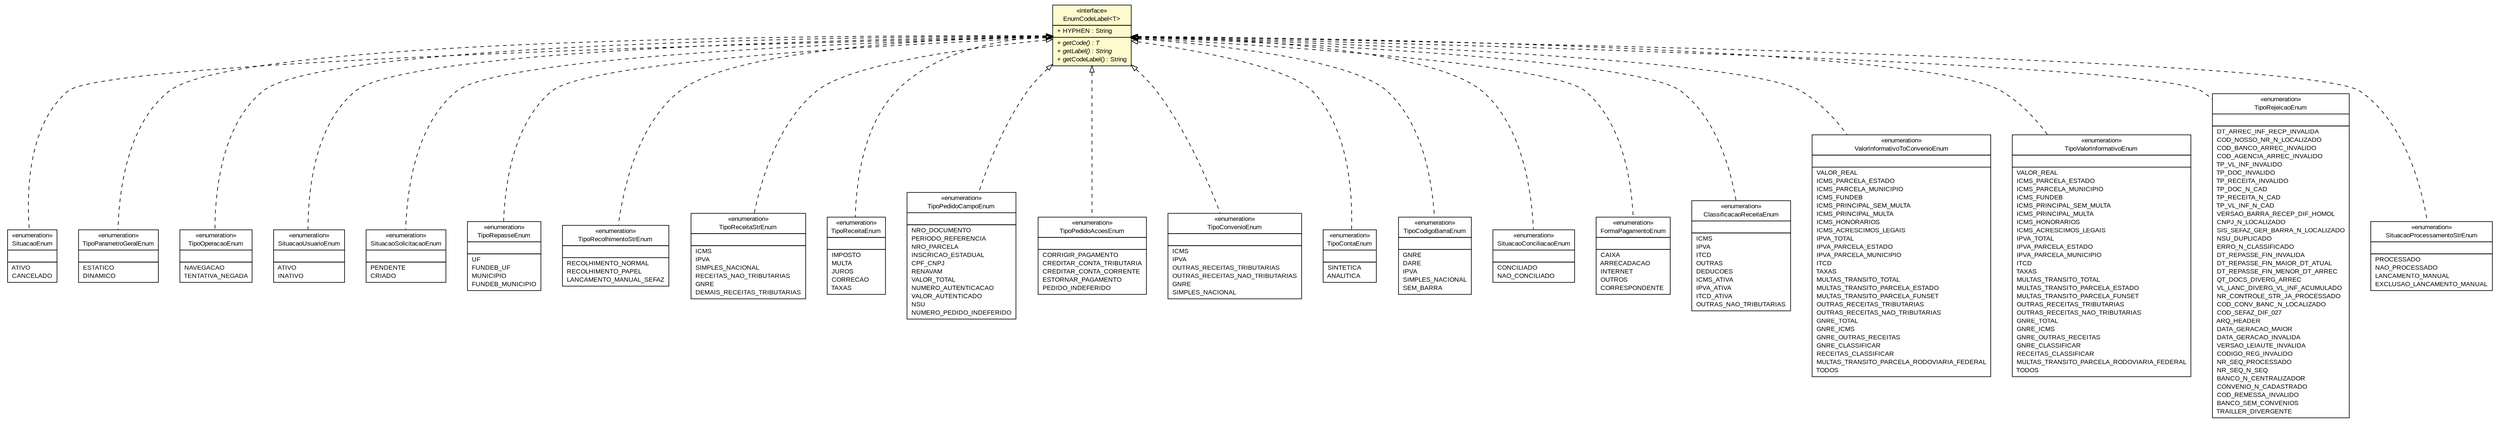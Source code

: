 #!/usr/local/bin/dot
#
# Class diagram 
# Generated by UMLGraph version R5_6 (http://www.umlgraph.org/)
#

digraph G {
	edge [fontname="arial",fontsize=10,labelfontname="arial",labelfontsize=10];
	node [fontname="arial",fontsize=10,shape=plaintext];
	nodesep=0.25;
	ranksep=0.5;
	// br.gov.to.sefaz.persistence.enums.SituacaoEnum
	c363456 [label=<<table title="br.gov.to.sefaz.persistence.enums.SituacaoEnum" border="0" cellborder="1" cellspacing="0" cellpadding="2" port="p" href="./SituacaoEnum.html">
		<tr><td><table border="0" cellspacing="0" cellpadding="1">
<tr><td align="center" balign="center"> &#171;enumeration&#187; </td></tr>
<tr><td align="center" balign="center"> SituacaoEnum </td></tr>
		</table></td></tr>
		<tr><td><table border="0" cellspacing="0" cellpadding="1">
<tr><td align="left" balign="left">  </td></tr>
		</table></td></tr>
		<tr><td><table border="0" cellspacing="0" cellpadding="1">
<tr><td align="left" balign="left"> ATIVO </td></tr>
<tr><td align="left" balign="left"> CANCELADO </td></tr>
		</table></td></tr>
		</table>>, URL="./SituacaoEnum.html", fontname="arial", fontcolor="black", fontsize=10.0];
	// br.gov.to.sefaz.persistence.enums.EnumCodeLabel<T>
	c363457 [label=<<table title="br.gov.to.sefaz.persistence.enums.EnumCodeLabel" border="0" cellborder="1" cellspacing="0" cellpadding="2" port="p" bgcolor="lemonChiffon" href="./EnumCodeLabel.html">
		<tr><td><table border="0" cellspacing="0" cellpadding="1">
<tr><td align="center" balign="center"> &#171;interface&#187; </td></tr>
<tr><td align="center" balign="center"> EnumCodeLabel&lt;T&gt; </td></tr>
		</table></td></tr>
		<tr><td><table border="0" cellspacing="0" cellpadding="1">
<tr><td align="left" balign="left"> + HYPHEN : String </td></tr>
		</table></td></tr>
		<tr><td><table border="0" cellspacing="0" cellpadding="1">
<tr><td align="left" balign="left"><font face="arial italic" point-size="10.0"> + getCode() : T </font></td></tr>
<tr><td align="left" balign="left"><font face="arial italic" point-size="10.0"> + getLabel() : String </font></td></tr>
<tr><td align="left" balign="left"> + getCodeLabel() : String </td></tr>
		</table></td></tr>
		</table>>, URL="./EnumCodeLabel.html", fontname="arial", fontcolor="black", fontsize=10.0];
	// br.gov.to.sefaz.par.gestao.persistence.enums.TipoParametroGeralEnum
	c363599 [label=<<table title="br.gov.to.sefaz.par.gestao.persistence.enums.TipoParametroGeralEnum" border="0" cellborder="1" cellspacing="0" cellpadding="2" port="p" href="../../par/gestao/persistence/enums/TipoParametroGeralEnum.html">
		<tr><td><table border="0" cellspacing="0" cellpadding="1">
<tr><td align="center" balign="center"> &#171;enumeration&#187; </td></tr>
<tr><td align="center" balign="center"> TipoParametroGeralEnum </td></tr>
		</table></td></tr>
		<tr><td><table border="0" cellspacing="0" cellpadding="1">
<tr><td align="left" balign="left">  </td></tr>
		</table></td></tr>
		<tr><td><table border="0" cellspacing="0" cellpadding="1">
<tr><td align="left" balign="left"> ESTATICO </td></tr>
<tr><td align="left" balign="left"> DINAMICO </td></tr>
		</table></td></tr>
		</table>>, URL="../../par/gestao/persistence/enums/TipoParametroGeralEnum.html", fontname="arial", fontcolor="black", fontsize=10.0];
	// br.gov.to.sefaz.seg.persistence.enums.TipoOperacaoEnum
	c363790 [label=<<table title="br.gov.to.sefaz.seg.persistence.enums.TipoOperacaoEnum" border="0" cellborder="1" cellspacing="0" cellpadding="2" port="p" href="../../seg/persistence/enums/TipoOperacaoEnum.html">
		<tr><td><table border="0" cellspacing="0" cellpadding="1">
<tr><td align="center" balign="center"> &#171;enumeration&#187; </td></tr>
<tr><td align="center" balign="center"> TipoOperacaoEnum </td></tr>
		</table></td></tr>
		<tr><td><table border="0" cellspacing="0" cellpadding="1">
<tr><td align="left" balign="left">  </td></tr>
		</table></td></tr>
		<tr><td><table border="0" cellspacing="0" cellpadding="1">
<tr><td align="left" balign="left"> NAVEGACAO </td></tr>
<tr><td align="left" balign="left"> TENTATIVA_NEGADA </td></tr>
		</table></td></tr>
		</table>>, URL="../../seg/persistence/enums/TipoOperacaoEnum.html", fontname="arial", fontcolor="black", fontsize=10.0];
	// br.gov.to.sefaz.seg.persistence.enums.SituacaoUsuarioEnum
	c363791 [label=<<table title="br.gov.to.sefaz.seg.persistence.enums.SituacaoUsuarioEnum" border="0" cellborder="1" cellspacing="0" cellpadding="2" port="p" href="../../seg/persistence/enums/SituacaoUsuarioEnum.html">
		<tr><td><table border="0" cellspacing="0" cellpadding="1">
<tr><td align="center" balign="center"> &#171;enumeration&#187; </td></tr>
<tr><td align="center" balign="center"> SituacaoUsuarioEnum </td></tr>
		</table></td></tr>
		<tr><td><table border="0" cellspacing="0" cellpadding="1">
<tr><td align="left" balign="left">  </td></tr>
		</table></td></tr>
		<tr><td><table border="0" cellspacing="0" cellpadding="1">
<tr><td align="left" balign="left"> ATIVO </td></tr>
<tr><td align="left" balign="left"> INATIVO </td></tr>
		</table></td></tr>
		</table>>, URL="../../seg/persistence/enums/SituacaoUsuarioEnum.html", fontname="arial", fontcolor="black", fontsize=10.0];
	// br.gov.to.sefaz.seg.persistence.enums.SituacaoSolicitacaoEnum
	c363792 [label=<<table title="br.gov.to.sefaz.seg.persistence.enums.SituacaoSolicitacaoEnum" border="0" cellborder="1" cellspacing="0" cellpadding="2" port="p" href="../../seg/persistence/enums/SituacaoSolicitacaoEnum.html">
		<tr><td><table border="0" cellspacing="0" cellpadding="1">
<tr><td align="center" balign="center"> &#171;enumeration&#187; </td></tr>
<tr><td align="center" balign="center"> SituacaoSolicitacaoEnum </td></tr>
		</table></td></tr>
		<tr><td><table border="0" cellspacing="0" cellpadding="1">
<tr><td align="left" balign="left">  </td></tr>
		</table></td></tr>
		<tr><td><table border="0" cellspacing="0" cellpadding="1">
<tr><td align="left" balign="left"> PENDENTE </td></tr>
<tr><td align="left" balign="left"> CRIADO </td></tr>
		</table></td></tr>
		</table>>, URL="../../seg/persistence/enums/SituacaoSolicitacaoEnum.html", fontname="arial", fontcolor="black", fontsize=10.0];
	// br.gov.to.sefaz.arr.persistence.enums.TipoRepasseEnum
	c364039 [label=<<table title="br.gov.to.sefaz.arr.persistence.enums.TipoRepasseEnum" border="0" cellborder="1" cellspacing="0" cellpadding="2" port="p" href="../../arr/persistence/enums/TipoRepasseEnum.html">
		<tr><td><table border="0" cellspacing="0" cellpadding="1">
<tr><td align="center" balign="center"> &#171;enumeration&#187; </td></tr>
<tr><td align="center" balign="center"> TipoRepasseEnum </td></tr>
		</table></td></tr>
		<tr><td><table border="0" cellspacing="0" cellpadding="1">
<tr><td align="left" balign="left">  </td></tr>
		</table></td></tr>
		<tr><td><table border="0" cellspacing="0" cellpadding="1">
<tr><td align="left" balign="left"> UF </td></tr>
<tr><td align="left" balign="left"> FUNDEB_UF </td></tr>
<tr><td align="left" balign="left"> MUNICIPIO </td></tr>
<tr><td align="left" balign="left"> FUNDEB_MUNICIPIO </td></tr>
		</table></td></tr>
		</table>>, URL="../../arr/persistence/enums/TipoRepasseEnum.html", fontname="arial", fontcolor="black", fontsize=10.0];
	// br.gov.to.sefaz.arr.persistence.enums.TipoRecolhimentoStrEnum
	c364040 [label=<<table title="br.gov.to.sefaz.arr.persistence.enums.TipoRecolhimentoStrEnum" border="0" cellborder="1" cellspacing="0" cellpadding="2" port="p" href="../../arr/persistence/enums/TipoRecolhimentoStrEnum.html">
		<tr><td><table border="0" cellspacing="0" cellpadding="1">
<tr><td align="center" balign="center"> &#171;enumeration&#187; </td></tr>
<tr><td align="center" balign="center"> TipoRecolhimentoStrEnum </td></tr>
		</table></td></tr>
		<tr><td><table border="0" cellspacing="0" cellpadding="1">
<tr><td align="left" balign="left">  </td></tr>
		</table></td></tr>
		<tr><td><table border="0" cellspacing="0" cellpadding="1">
<tr><td align="left" balign="left"> RECOLHIMENTO_NORMAL </td></tr>
<tr><td align="left" balign="left"> RECOLHIMENTO_PAPEL </td></tr>
<tr><td align="left" balign="left"> LANCAMENTO_MANUAL_SEFAZ </td></tr>
		</table></td></tr>
		</table>>, URL="../../arr/persistence/enums/TipoRecolhimentoStrEnum.html", fontname="arial", fontcolor="black", fontsize=10.0];
	// br.gov.to.sefaz.arr.persistence.enums.TipoReceitaStrEnum
	c364041 [label=<<table title="br.gov.to.sefaz.arr.persistence.enums.TipoReceitaStrEnum" border="0" cellborder="1" cellspacing="0" cellpadding="2" port="p" href="../../arr/persistence/enums/TipoReceitaStrEnum.html">
		<tr><td><table border="0" cellspacing="0" cellpadding="1">
<tr><td align="center" balign="center"> &#171;enumeration&#187; </td></tr>
<tr><td align="center" balign="center"> TipoReceitaStrEnum </td></tr>
		</table></td></tr>
		<tr><td><table border="0" cellspacing="0" cellpadding="1">
<tr><td align="left" balign="left">  </td></tr>
		</table></td></tr>
		<tr><td><table border="0" cellspacing="0" cellpadding="1">
<tr><td align="left" balign="left"> ICMS </td></tr>
<tr><td align="left" balign="left"> IPVA </td></tr>
<tr><td align="left" balign="left"> SIMPLES_NACIONAL </td></tr>
<tr><td align="left" balign="left"> RECEITAS_NAO_TRIBUTARIAS </td></tr>
<tr><td align="left" balign="left"> GNRE </td></tr>
<tr><td align="left" balign="left"> DEMAIS_RECEITAS_TRIBUTARIAS </td></tr>
		</table></td></tr>
		</table>>, URL="../../arr/persistence/enums/TipoReceitaStrEnum.html", fontname="arial", fontcolor="black", fontsize=10.0];
	// br.gov.to.sefaz.arr.persistence.enums.TipoReceitaEnum
	c364042 [label=<<table title="br.gov.to.sefaz.arr.persistence.enums.TipoReceitaEnum" border="0" cellborder="1" cellspacing="0" cellpadding="2" port="p" href="../../arr/persistence/enums/TipoReceitaEnum.html">
		<tr><td><table border="0" cellspacing="0" cellpadding="1">
<tr><td align="center" balign="center"> &#171;enumeration&#187; </td></tr>
<tr><td align="center" balign="center"> TipoReceitaEnum </td></tr>
		</table></td></tr>
		<tr><td><table border="0" cellspacing="0" cellpadding="1">
<tr><td align="left" balign="left">  </td></tr>
		</table></td></tr>
		<tr><td><table border="0" cellspacing="0" cellpadding="1">
<tr><td align="left" balign="left"> IMPOSTO </td></tr>
<tr><td align="left" balign="left"> MULTA </td></tr>
<tr><td align="left" balign="left"> JUROS </td></tr>
<tr><td align="left" balign="left"> CORRECAO </td></tr>
<tr><td align="left" balign="left"> TAXAS </td></tr>
		</table></td></tr>
		</table>>, URL="../../arr/persistence/enums/TipoReceitaEnum.html", fontname="arial", fontcolor="black", fontsize=10.0];
	// br.gov.to.sefaz.arr.persistence.enums.TipoPedidoCampoEnum
	c364044 [label=<<table title="br.gov.to.sefaz.arr.persistence.enums.TipoPedidoCampoEnum" border="0" cellborder="1" cellspacing="0" cellpadding="2" port="p" href="../../arr/persistence/enums/TipoPedidoCampoEnum.html">
		<tr><td><table border="0" cellspacing="0" cellpadding="1">
<tr><td align="center" balign="center"> &#171;enumeration&#187; </td></tr>
<tr><td align="center" balign="center"> TipoPedidoCampoEnum </td></tr>
		</table></td></tr>
		<tr><td><table border="0" cellspacing="0" cellpadding="1">
<tr><td align="left" balign="left">  </td></tr>
		</table></td></tr>
		<tr><td><table border="0" cellspacing="0" cellpadding="1">
<tr><td align="left" balign="left"> NRO_DOCUMENTO </td></tr>
<tr><td align="left" balign="left"> PERIODO_REFERENCIA </td></tr>
<tr><td align="left" balign="left"> NRO_PARCELA </td></tr>
<tr><td align="left" balign="left"> INSCRICAO_ESTADUAL </td></tr>
<tr><td align="left" balign="left"> CPF_CNPJ </td></tr>
<tr><td align="left" balign="left"> RENAVAM </td></tr>
<tr><td align="left" balign="left"> VALOR_TOTAL </td></tr>
<tr><td align="left" balign="left"> NUMERO_AUTENTICACAO </td></tr>
<tr><td align="left" balign="left"> VALOR_AUTENTICADO </td></tr>
<tr><td align="left" balign="left"> NSU </td></tr>
<tr><td align="left" balign="left"> NUMERO_PEDIDO_INDEFERIDO </td></tr>
		</table></td></tr>
		</table>>, URL="../../arr/persistence/enums/TipoPedidoCampoEnum.html", fontname="arial", fontcolor="black", fontsize=10.0];
	// br.gov.to.sefaz.arr.persistence.enums.TipoPedidoAcoesEnum
	c364045 [label=<<table title="br.gov.to.sefaz.arr.persistence.enums.TipoPedidoAcoesEnum" border="0" cellborder="1" cellspacing="0" cellpadding="2" port="p" href="../../arr/persistence/enums/TipoPedidoAcoesEnum.html">
		<tr><td><table border="0" cellspacing="0" cellpadding="1">
<tr><td align="center" balign="center"> &#171;enumeration&#187; </td></tr>
<tr><td align="center" balign="center"> TipoPedidoAcoesEnum </td></tr>
		</table></td></tr>
		<tr><td><table border="0" cellspacing="0" cellpadding="1">
<tr><td align="left" balign="left">  </td></tr>
		</table></td></tr>
		<tr><td><table border="0" cellspacing="0" cellpadding="1">
<tr><td align="left" balign="left"> CORRIGIR_PAGAMENTO </td></tr>
<tr><td align="left" balign="left"> CREDITAR_CONTA_TRIBUTARIA </td></tr>
<tr><td align="left" balign="left"> CREDITAR_CONTA_CORRENTE </td></tr>
<tr><td align="left" balign="left"> ESTORNAR_PAGAMENTO </td></tr>
<tr><td align="left" balign="left"> PEDIDO_INDEFERIDO </td></tr>
		</table></td></tr>
		</table>>, URL="../../arr/persistence/enums/TipoPedidoAcoesEnum.html", fontname="arial", fontcolor="black", fontsize=10.0];
	// br.gov.to.sefaz.arr.persistence.enums.TipoConvenioEnum
	c364047 [label=<<table title="br.gov.to.sefaz.arr.persistence.enums.TipoConvenioEnum" border="0" cellborder="1" cellspacing="0" cellpadding="2" port="p" href="../../arr/persistence/enums/TipoConvenioEnum.html">
		<tr><td><table border="0" cellspacing="0" cellpadding="1">
<tr><td align="center" balign="center"> &#171;enumeration&#187; </td></tr>
<tr><td align="center" balign="center"> TipoConvenioEnum </td></tr>
		</table></td></tr>
		<tr><td><table border="0" cellspacing="0" cellpadding="1">
<tr><td align="left" balign="left">  </td></tr>
		</table></td></tr>
		<tr><td><table border="0" cellspacing="0" cellpadding="1">
<tr><td align="left" balign="left"> ICMS </td></tr>
<tr><td align="left" balign="left"> IPVA </td></tr>
<tr><td align="left" balign="left"> OUTRAS_RECEITAS_TRIBUTARIAS </td></tr>
<tr><td align="left" balign="left"> OUTRAS_RECEITAS_NAO_TRIBUTARIAS </td></tr>
<tr><td align="left" balign="left"> GNRE </td></tr>
<tr><td align="left" balign="left"> SIMPLES_NACIONAL </td></tr>
		</table></td></tr>
		</table>>, URL="../../arr/persistence/enums/TipoConvenioEnum.html", fontname="arial", fontcolor="black", fontsize=10.0];
	// br.gov.to.sefaz.arr.persistence.enums.TipoContaEnum
	c364048 [label=<<table title="br.gov.to.sefaz.arr.persistence.enums.TipoContaEnum" border="0" cellborder="1" cellspacing="0" cellpadding="2" port="p" href="../../arr/persistence/enums/TipoContaEnum.html">
		<tr><td><table border="0" cellspacing="0" cellpadding="1">
<tr><td align="center" balign="center"> &#171;enumeration&#187; </td></tr>
<tr><td align="center" balign="center"> TipoContaEnum </td></tr>
		</table></td></tr>
		<tr><td><table border="0" cellspacing="0" cellpadding="1">
<tr><td align="left" balign="left">  </td></tr>
		</table></td></tr>
		<tr><td><table border="0" cellspacing="0" cellpadding="1">
<tr><td align="left" balign="left"> SINTETICA </td></tr>
<tr><td align="left" balign="left"> ANALITICA </td></tr>
		</table></td></tr>
		</table>>, URL="../../arr/persistence/enums/TipoContaEnum.html", fontname="arial", fontcolor="black", fontsize=10.0];
	// br.gov.to.sefaz.arr.persistence.enums.TipoCodigoBarraEnum
	c364049 [label=<<table title="br.gov.to.sefaz.arr.persistence.enums.TipoCodigoBarraEnum" border="0" cellborder="1" cellspacing="0" cellpadding="2" port="p" href="../../arr/persistence/enums/TipoCodigoBarraEnum.html">
		<tr><td><table border="0" cellspacing="0" cellpadding="1">
<tr><td align="center" balign="center"> &#171;enumeration&#187; </td></tr>
<tr><td align="center" balign="center"> TipoCodigoBarraEnum </td></tr>
		</table></td></tr>
		<tr><td><table border="0" cellspacing="0" cellpadding="1">
<tr><td align="left" balign="left">  </td></tr>
		</table></td></tr>
		<tr><td><table border="0" cellspacing="0" cellpadding="1">
<tr><td align="left" balign="left"> GNRE </td></tr>
<tr><td align="left" balign="left"> DARE </td></tr>
<tr><td align="left" balign="left"> IPVA </td></tr>
<tr><td align="left" balign="left"> SIMPLES_NACIONAL </td></tr>
<tr><td align="left" balign="left"> SEM_BARRA </td></tr>
		</table></td></tr>
		</table>>, URL="../../arr/persistence/enums/TipoCodigoBarraEnum.html", fontname="arial", fontcolor="black", fontsize=10.0];
	// br.gov.to.sefaz.arr.persistence.enums.SituacaoConciliacaoEnum
	c364051 [label=<<table title="br.gov.to.sefaz.arr.persistence.enums.SituacaoConciliacaoEnum" border="0" cellborder="1" cellspacing="0" cellpadding="2" port="p" href="../../arr/persistence/enums/SituacaoConciliacaoEnum.html">
		<tr><td><table border="0" cellspacing="0" cellpadding="1">
<tr><td align="center" balign="center"> &#171;enumeration&#187; </td></tr>
<tr><td align="center" balign="center"> SituacaoConciliacaoEnum </td></tr>
		</table></td></tr>
		<tr><td><table border="0" cellspacing="0" cellpadding="1">
<tr><td align="left" balign="left">  </td></tr>
		</table></td></tr>
		<tr><td><table border="0" cellspacing="0" cellpadding="1">
<tr><td align="left" balign="left"> CONCILIADO </td></tr>
<tr><td align="left" balign="left"> NAO_CONCILIADO </td></tr>
		</table></td></tr>
		</table>>, URL="../../arr/persistence/enums/SituacaoConciliacaoEnum.html", fontname="arial", fontcolor="black", fontsize=10.0];
	// br.gov.to.sefaz.arr.persistence.enums.FormaPagamentoEnum
	c364053 [label=<<table title="br.gov.to.sefaz.arr.persistence.enums.FormaPagamentoEnum" border="0" cellborder="1" cellspacing="0" cellpadding="2" port="p" href="../../arr/persistence/enums/FormaPagamentoEnum.html">
		<tr><td><table border="0" cellspacing="0" cellpadding="1">
<tr><td align="center" balign="center"> &#171;enumeration&#187; </td></tr>
<tr><td align="center" balign="center"> FormaPagamentoEnum </td></tr>
		</table></td></tr>
		<tr><td><table border="0" cellspacing="0" cellpadding="1">
<tr><td align="left" balign="left">  </td></tr>
		</table></td></tr>
		<tr><td><table border="0" cellspacing="0" cellpadding="1">
<tr><td align="left" balign="left"> CAIXA </td></tr>
<tr><td align="left" balign="left"> ARRECADACAO </td></tr>
<tr><td align="left" balign="left"> INTERNET </td></tr>
<tr><td align="left" balign="left"> OUTROS </td></tr>
<tr><td align="left" balign="left"> CORRESPONDENTE </td></tr>
		</table></td></tr>
		</table>>, URL="../../arr/persistence/enums/FormaPagamentoEnum.html", fontname="arial", fontcolor="black", fontsize=10.0];
	// br.gov.to.sefaz.arr.persistence.enums.ClassificacaoReceitaEnum
	c364055 [label=<<table title="br.gov.to.sefaz.arr.persistence.enums.ClassificacaoReceitaEnum" border="0" cellborder="1" cellspacing="0" cellpadding="2" port="p" href="../../arr/persistence/enums/ClassificacaoReceitaEnum.html">
		<tr><td><table border="0" cellspacing="0" cellpadding="1">
<tr><td align="center" balign="center"> &#171;enumeration&#187; </td></tr>
<tr><td align="center" balign="center"> ClassificacaoReceitaEnum </td></tr>
		</table></td></tr>
		<tr><td><table border="0" cellspacing="0" cellpadding="1">
<tr><td align="left" balign="left">  </td></tr>
		</table></td></tr>
		<tr><td><table border="0" cellspacing="0" cellpadding="1">
<tr><td align="left" balign="left"> ICMS </td></tr>
<tr><td align="left" balign="left"> IPVA </td></tr>
<tr><td align="left" balign="left"> ITCD </td></tr>
<tr><td align="left" balign="left"> OUTRAS </td></tr>
<tr><td align="left" balign="left"> DEDUCOES </td></tr>
<tr><td align="left" balign="left"> ICMS_ATIVA </td></tr>
<tr><td align="left" balign="left"> IPVA_ATIVA </td></tr>
<tr><td align="left" balign="left"> ITCD_ATIVA </td></tr>
<tr><td align="left" balign="left"> OUTRAS_NAO_TRIBUTARIAS </td></tr>
		</table></td></tr>
		</table>>, URL="../../arr/persistence/enums/ClassificacaoReceitaEnum.html", fontname="arial", fontcolor="black", fontsize=10.0];
	// br.gov.to.sefaz.arr.processamento.converter.str.ValorInformativoToConvenioEnum
	c364093 [label=<<table title="br.gov.to.sefaz.arr.processamento.converter.str.ValorInformativoToConvenioEnum" border="0" cellborder="1" cellspacing="0" cellpadding="2" port="p" href="../../arr/processamento/converter/str/ValorInformativoToConvenioEnum.html">
		<tr><td><table border="0" cellspacing="0" cellpadding="1">
<tr><td align="center" balign="center"> &#171;enumeration&#187; </td></tr>
<tr><td align="center" balign="center"> ValorInformativoToConvenioEnum </td></tr>
		</table></td></tr>
		<tr><td><table border="0" cellspacing="0" cellpadding="1">
<tr><td align="left" balign="left">  </td></tr>
		</table></td></tr>
		<tr><td><table border="0" cellspacing="0" cellpadding="1">
<tr><td align="left" balign="left"> VALOR_REAL </td></tr>
<tr><td align="left" balign="left"> ICMS_PARCELA_ESTADO </td></tr>
<tr><td align="left" balign="left"> ICMS_PARCELA_MUNICIPIO </td></tr>
<tr><td align="left" balign="left"> ICMS_FUNDEB </td></tr>
<tr><td align="left" balign="left"> ICMS_PRINCIPAL_SEM_MULTA </td></tr>
<tr><td align="left" balign="left"> ICMS_PRINCIPAL_MULTA </td></tr>
<tr><td align="left" balign="left"> ICMS_HONORARIOS </td></tr>
<tr><td align="left" balign="left"> ICMS_ACRESCIMOS_LEGAIS </td></tr>
<tr><td align="left" balign="left"> IPVA_TOTAL </td></tr>
<tr><td align="left" balign="left"> IPVA_PARCELA_ESTADO </td></tr>
<tr><td align="left" balign="left"> IPVA_PARCELA_MUNICIPIO </td></tr>
<tr><td align="left" balign="left"> ITCD </td></tr>
<tr><td align="left" balign="left"> TAXAS </td></tr>
<tr><td align="left" balign="left"> MULTAS_TRANSITO_TOTAL </td></tr>
<tr><td align="left" balign="left"> MULTAS_TRANSITO_PARCELA_ESTADO </td></tr>
<tr><td align="left" balign="left"> MULTAS_TRANSITO_PARCELA_FUNSET </td></tr>
<tr><td align="left" balign="left"> OUTRAS_RECEITAS_TRIBUTARIAS </td></tr>
<tr><td align="left" balign="left"> OUTRAS_RECEITAS_NAO_TRIBUTARIAS </td></tr>
<tr><td align="left" balign="left"> GNRE_TOTAL </td></tr>
<tr><td align="left" balign="left"> GNRE_ICMS </td></tr>
<tr><td align="left" balign="left"> GNRE_OUTRAS_RECEITAS </td></tr>
<tr><td align="left" balign="left"> GNRE_CLASSIFICAR </td></tr>
<tr><td align="left" balign="left"> RECEITAS_CLASSIFICAR </td></tr>
<tr><td align="left" balign="left"> MULTAS_TRANSITO_PARCELA_RODOVIARIA_FEDERAL </td></tr>
<tr><td align="left" balign="left"> TODOS </td></tr>
		</table></td></tr>
		</table>>, URL="../../arr/processamento/converter/str/ValorInformativoToConvenioEnum.html", fontname="arial", fontcolor="black", fontsize=10.0];
	// br.gov.to.sefaz.arr.processamento.domain.str.TipoValorInformativoEnum
	c364118 [label=<<table title="br.gov.to.sefaz.arr.processamento.domain.str.TipoValorInformativoEnum" border="0" cellborder="1" cellspacing="0" cellpadding="2" port="p" href="../../arr/processamento/domain/str/TipoValorInformativoEnum.html">
		<tr><td><table border="0" cellspacing="0" cellpadding="1">
<tr><td align="center" balign="center"> &#171;enumeration&#187; </td></tr>
<tr><td align="center" balign="center"> TipoValorInformativoEnum </td></tr>
		</table></td></tr>
		<tr><td><table border="0" cellspacing="0" cellpadding="1">
<tr><td align="left" balign="left">  </td></tr>
		</table></td></tr>
		<tr><td><table border="0" cellspacing="0" cellpadding="1">
<tr><td align="left" balign="left"> VALOR_REAL </td></tr>
<tr><td align="left" balign="left"> ICMS_PARCELA_ESTADO </td></tr>
<tr><td align="left" balign="left"> ICMS_PARCELA_MUNICIPIO </td></tr>
<tr><td align="left" balign="left"> ICMS_FUNDEB </td></tr>
<tr><td align="left" balign="left"> ICMS_PRINCIPAL_SEM_MULTA </td></tr>
<tr><td align="left" balign="left"> ICMS_PRINCIPAL_MULTA </td></tr>
<tr><td align="left" balign="left"> ICMS_HONORARIOS </td></tr>
<tr><td align="left" balign="left"> ICMS_ACRESCIMOS_LEGAIS </td></tr>
<tr><td align="left" balign="left"> IPVA_TOTAL </td></tr>
<tr><td align="left" balign="left"> IPVA_PARCELA_ESTADO </td></tr>
<tr><td align="left" balign="left"> IPVA_PARCELA_MUNICIPIO </td></tr>
<tr><td align="left" balign="left"> ITCD </td></tr>
<tr><td align="left" balign="left"> TAXAS </td></tr>
<tr><td align="left" balign="left"> MULTAS_TRANSITO_TOTAL </td></tr>
<tr><td align="left" balign="left"> MULTAS_TRANSITO_PARCELA_ESTADO </td></tr>
<tr><td align="left" balign="left"> MULTAS_TRANSITO_PARCELA_FUNSET </td></tr>
<tr><td align="left" balign="left"> OUTRAS_RECEITAS_TRIBUTARIAS </td></tr>
<tr><td align="left" balign="left"> OUTRAS_RECEITAS_NAO_TRIBUTARIAS </td></tr>
<tr><td align="left" balign="left"> GNRE_TOTAL </td></tr>
<tr><td align="left" balign="left"> GNRE_ICMS </td></tr>
<tr><td align="left" balign="left"> GNRE_OUTRAS_RECEITAS </td></tr>
<tr><td align="left" balign="left"> GNRE_CLASSIFICAR </td></tr>
<tr><td align="left" balign="left"> RECEITAS_CLASSIFICAR </td></tr>
<tr><td align="left" balign="left"> MULTAS_TRANSITO_PARCELA_RODOVIARIA_FEDERAL </td></tr>
<tr><td align="left" balign="left"> TODOS </td></tr>
		</table></td></tr>
		</table>>, URL="../../arr/processamento/domain/str/TipoValorInformativoEnum.html", fontname="arial", fontcolor="black", fontsize=10.0];
	// br.gov.to.sefaz.arr.processamento.domain.str.TipoRejeicaoEnum
	c364119 [label=<<table title="br.gov.to.sefaz.arr.processamento.domain.str.TipoRejeicaoEnum" border="0" cellborder="1" cellspacing="0" cellpadding="2" port="p" href="../../arr/processamento/domain/str/TipoRejeicaoEnum.html">
		<tr><td><table border="0" cellspacing="0" cellpadding="1">
<tr><td align="center" balign="center"> &#171;enumeration&#187; </td></tr>
<tr><td align="center" balign="center"> TipoRejeicaoEnum </td></tr>
		</table></td></tr>
		<tr><td><table border="0" cellspacing="0" cellpadding="1">
<tr><td align="left" balign="left">  </td></tr>
		</table></td></tr>
		<tr><td><table border="0" cellspacing="0" cellpadding="1">
<tr><td align="left" balign="left"> DT_ARREC_INF_RECP_INVALIDA </td></tr>
<tr><td align="left" balign="left"> COD_NOSSO_NR_N_LOCALIZADO </td></tr>
<tr><td align="left" balign="left"> COD_BANCO_ARREC_INVALIDO </td></tr>
<tr><td align="left" balign="left"> COD_AGENCIA_ARREC_INVALIDO </td></tr>
<tr><td align="left" balign="left"> TP_VL_INF_INVALIDO </td></tr>
<tr><td align="left" balign="left"> TP_DOC_INVALIDO </td></tr>
<tr><td align="left" balign="left"> TP_RECEITA_INVALIDO </td></tr>
<tr><td align="left" balign="left"> TP_DOC_N_CAD </td></tr>
<tr><td align="left" balign="left"> TP_RECEITA_N_CAD </td></tr>
<tr><td align="left" balign="left"> TP_VL_INF_N_CAD </td></tr>
<tr><td align="left" balign="left"> VERSAO_BARRA_RECEP_DIF_HOMOL </td></tr>
<tr><td align="left" balign="left"> CNPJ_N_LOCALIZADO </td></tr>
<tr><td align="left" balign="left"> SIS_SEFAZ_GER_BARRA_N_LOCALIZADO </td></tr>
<tr><td align="left" balign="left"> NSU_DUPLICADO </td></tr>
<tr><td align="left" balign="left"> ERRO_N_CLASSIFICADO </td></tr>
<tr><td align="left" balign="left"> DT_REPASSE_FIN_INVALIDA </td></tr>
<tr><td align="left" balign="left"> DT_REPASSE_FIN_MAIOR_DT_ATUAL </td></tr>
<tr><td align="left" balign="left"> DT_REPASSE_FIN_MENOR_DT_ARREC </td></tr>
<tr><td align="left" balign="left"> QT_DOCS_DIVERG_ARREC </td></tr>
<tr><td align="left" balign="left"> VL_LANC_DIVERG_VL_INF_ACUMULADO </td></tr>
<tr><td align="left" balign="left"> NR_CONTROLE_STR_JA_PROCESSADO </td></tr>
<tr><td align="left" balign="left"> COD_CONV_BANC_N_LOCALIZADO </td></tr>
<tr><td align="left" balign="left"> COD_SEFAZ_DIF_027 </td></tr>
<tr><td align="left" balign="left"> ARQ_HEADER </td></tr>
<tr><td align="left" balign="left"> DATA_GERACAO_MAIOR </td></tr>
<tr><td align="left" balign="left"> DATA_GERACAO_INVALIDA </td></tr>
<tr><td align="left" balign="left"> VERSAO_LEIAUTE_INVALIDA </td></tr>
<tr><td align="left" balign="left"> CODIGO_REG_INVALIDO </td></tr>
<tr><td align="left" balign="left"> NR_SEQ_PROCESSADO </td></tr>
<tr><td align="left" balign="left"> NR_SEQ_N_SEQ </td></tr>
<tr><td align="left" balign="left"> BANCO_N_CENTRALIZADOR </td></tr>
<tr><td align="left" balign="left"> CONVENIO_N_CADASTRADO </td></tr>
<tr><td align="left" balign="left"> COD_REMESSA_INVALIDO </td></tr>
<tr><td align="left" balign="left"> BANCO_SEM_CONVENIOS </td></tr>
<tr><td align="left" balign="left"> TRAILLER_DIVERGENTE </td></tr>
		</table></td></tr>
		</table>>, URL="../../arr/processamento/domain/str/TipoRejeicaoEnum.html", fontname="arial", fontcolor="black", fontsize=10.0];
	// br.gov.to.sefaz.arr.processamento.domain.str.SituacaoProcessamentoStrEnum
	c364121 [label=<<table title="br.gov.to.sefaz.arr.processamento.domain.str.SituacaoProcessamentoStrEnum" border="0" cellborder="1" cellspacing="0" cellpadding="2" port="p" href="../../arr/processamento/domain/str/SituacaoProcessamentoStrEnum.html">
		<tr><td><table border="0" cellspacing="0" cellpadding="1">
<tr><td align="center" balign="center"> &#171;enumeration&#187; </td></tr>
<tr><td align="center" balign="center"> SituacaoProcessamentoStrEnum </td></tr>
		</table></td></tr>
		<tr><td><table border="0" cellspacing="0" cellpadding="1">
<tr><td align="left" balign="left">  </td></tr>
		</table></td></tr>
		<tr><td><table border="0" cellspacing="0" cellpadding="1">
<tr><td align="left" balign="left"> PROCESSADO </td></tr>
<tr><td align="left" balign="left"> NAO_PROCESSADO </td></tr>
<tr><td align="left" balign="left"> LANCAMENTO_MANUAL </td></tr>
<tr><td align="left" balign="left"> EXCLUSAO_LANCAMENTO_MANUAL </td></tr>
		</table></td></tr>
		</table>>, URL="../../arr/processamento/domain/str/SituacaoProcessamentoStrEnum.html", fontname="arial", fontcolor="black", fontsize=10.0];
	//br.gov.to.sefaz.persistence.enums.SituacaoEnum implements br.gov.to.sefaz.persistence.enums.EnumCodeLabel<T>
	c363457:p -> c363456:p [dir=back,arrowtail=empty,style=dashed];
	//br.gov.to.sefaz.par.gestao.persistence.enums.TipoParametroGeralEnum implements br.gov.to.sefaz.persistence.enums.EnumCodeLabel<T>
	c363457:p -> c363599:p [dir=back,arrowtail=empty,style=dashed];
	//br.gov.to.sefaz.seg.persistence.enums.TipoOperacaoEnum implements br.gov.to.sefaz.persistence.enums.EnumCodeLabel<T>
	c363457:p -> c363790:p [dir=back,arrowtail=empty,style=dashed];
	//br.gov.to.sefaz.seg.persistence.enums.SituacaoUsuarioEnum implements br.gov.to.sefaz.persistence.enums.EnumCodeLabel<T>
	c363457:p -> c363791:p [dir=back,arrowtail=empty,style=dashed];
	//br.gov.to.sefaz.seg.persistence.enums.SituacaoSolicitacaoEnum implements br.gov.to.sefaz.persistence.enums.EnumCodeLabel<T>
	c363457:p -> c363792:p [dir=back,arrowtail=empty,style=dashed];
	//br.gov.to.sefaz.arr.persistence.enums.TipoRepasseEnum implements br.gov.to.sefaz.persistence.enums.EnumCodeLabel<T>
	c363457:p -> c364039:p [dir=back,arrowtail=empty,style=dashed];
	//br.gov.to.sefaz.arr.persistence.enums.TipoRecolhimentoStrEnum implements br.gov.to.sefaz.persistence.enums.EnumCodeLabel<T>
	c363457:p -> c364040:p [dir=back,arrowtail=empty,style=dashed];
	//br.gov.to.sefaz.arr.persistence.enums.TipoReceitaStrEnum implements br.gov.to.sefaz.persistence.enums.EnumCodeLabel<T>
	c363457:p -> c364041:p [dir=back,arrowtail=empty,style=dashed];
	//br.gov.to.sefaz.arr.persistence.enums.TipoReceitaEnum implements br.gov.to.sefaz.persistence.enums.EnumCodeLabel<T>
	c363457:p -> c364042:p [dir=back,arrowtail=empty,style=dashed];
	//br.gov.to.sefaz.arr.persistence.enums.TipoPedidoCampoEnum implements br.gov.to.sefaz.persistence.enums.EnumCodeLabel<T>
	c363457:p -> c364044:p [dir=back,arrowtail=empty,style=dashed];
	//br.gov.to.sefaz.arr.persistence.enums.TipoPedidoAcoesEnum implements br.gov.to.sefaz.persistence.enums.EnumCodeLabel<T>
	c363457:p -> c364045:p [dir=back,arrowtail=empty,style=dashed];
	//br.gov.to.sefaz.arr.persistence.enums.TipoConvenioEnum implements br.gov.to.sefaz.persistence.enums.EnumCodeLabel<T>
	c363457:p -> c364047:p [dir=back,arrowtail=empty,style=dashed];
	//br.gov.to.sefaz.arr.persistence.enums.TipoContaEnum implements br.gov.to.sefaz.persistence.enums.EnumCodeLabel<T>
	c363457:p -> c364048:p [dir=back,arrowtail=empty,style=dashed];
	//br.gov.to.sefaz.arr.persistence.enums.TipoCodigoBarraEnum implements br.gov.to.sefaz.persistence.enums.EnumCodeLabel<T>
	c363457:p -> c364049:p [dir=back,arrowtail=empty,style=dashed];
	//br.gov.to.sefaz.arr.persistence.enums.SituacaoConciliacaoEnum implements br.gov.to.sefaz.persistence.enums.EnumCodeLabel<T>
	c363457:p -> c364051:p [dir=back,arrowtail=empty,style=dashed];
	//br.gov.to.sefaz.arr.persistence.enums.FormaPagamentoEnum implements br.gov.to.sefaz.persistence.enums.EnumCodeLabel<T>
	c363457:p -> c364053:p [dir=back,arrowtail=empty,style=dashed];
	//br.gov.to.sefaz.arr.persistence.enums.ClassificacaoReceitaEnum implements br.gov.to.sefaz.persistence.enums.EnumCodeLabel<T>
	c363457:p -> c364055:p [dir=back,arrowtail=empty,style=dashed];
	//br.gov.to.sefaz.arr.processamento.converter.str.ValorInformativoToConvenioEnum implements br.gov.to.sefaz.persistence.enums.EnumCodeLabel<T>
	c363457:p -> c364093:p [dir=back,arrowtail=empty,style=dashed];
	//br.gov.to.sefaz.arr.processamento.domain.str.TipoValorInformativoEnum implements br.gov.to.sefaz.persistence.enums.EnumCodeLabel<T>
	c363457:p -> c364118:p [dir=back,arrowtail=empty,style=dashed];
	//br.gov.to.sefaz.arr.processamento.domain.str.TipoRejeicaoEnum implements br.gov.to.sefaz.persistence.enums.EnumCodeLabel<T>
	c363457:p -> c364119:p [dir=back,arrowtail=empty,style=dashed];
	//br.gov.to.sefaz.arr.processamento.domain.str.SituacaoProcessamentoStrEnum implements br.gov.to.sefaz.persistence.enums.EnumCodeLabel<T>
	c363457:p -> c364121:p [dir=back,arrowtail=empty,style=dashed];
}

